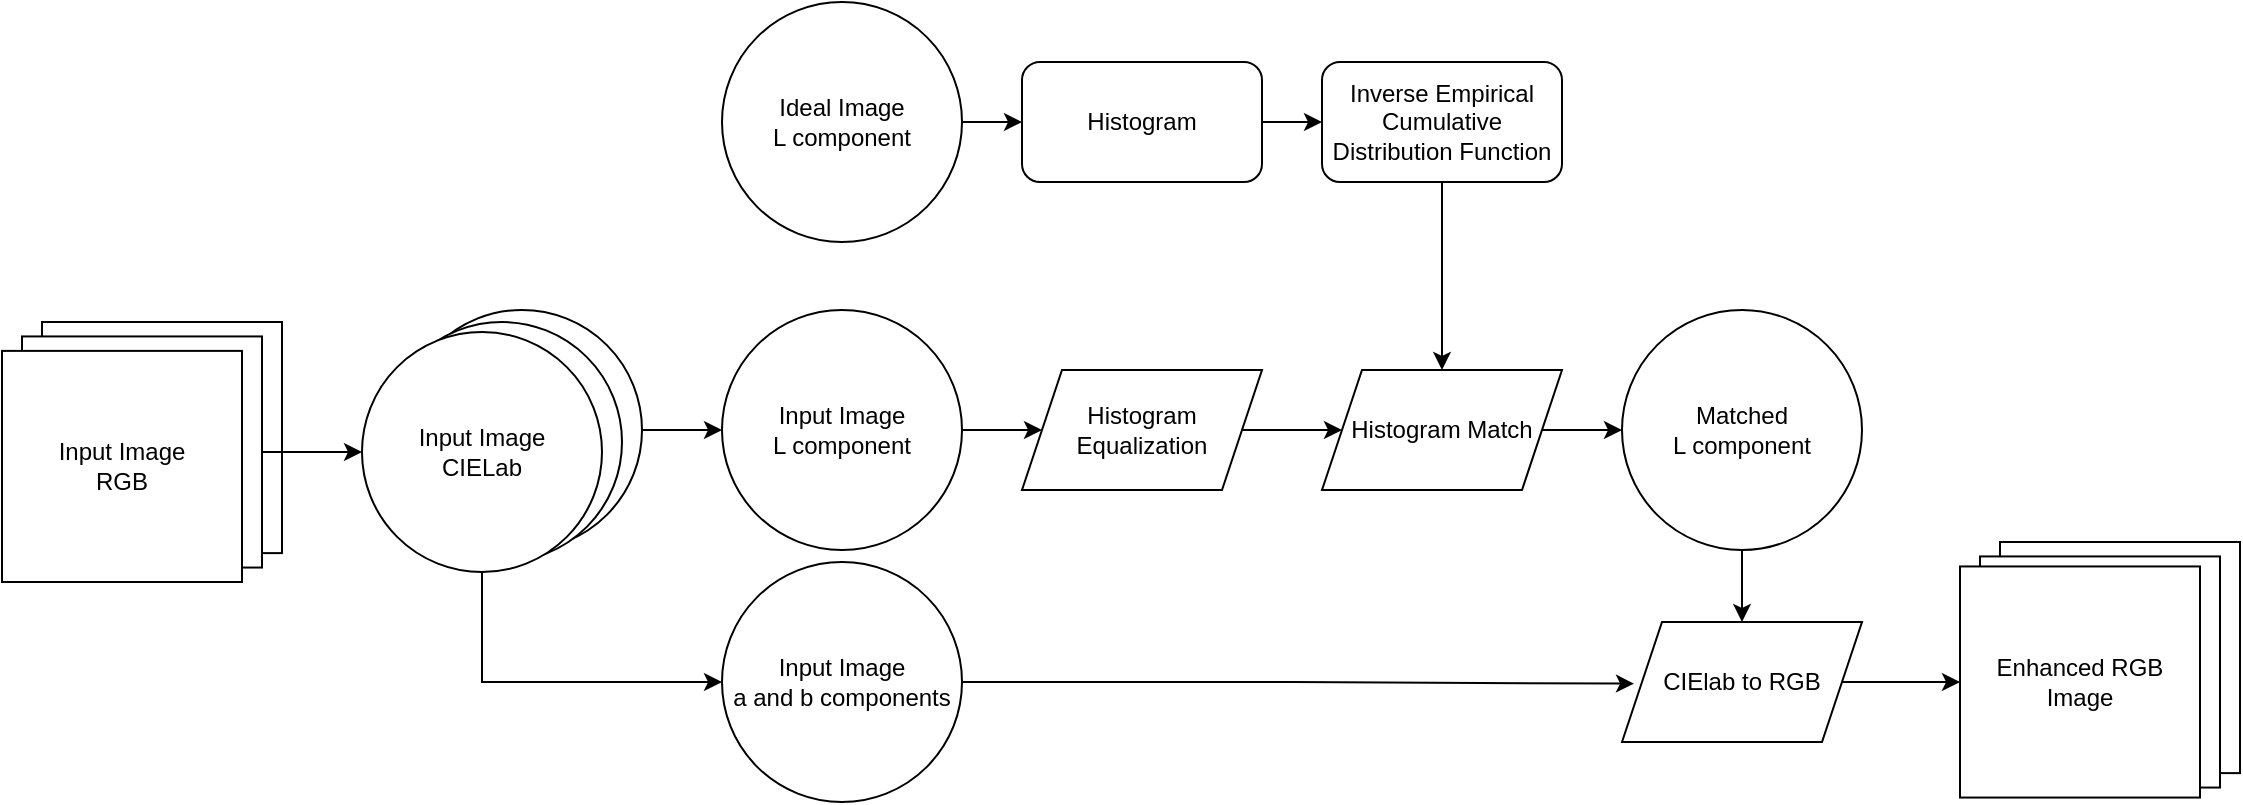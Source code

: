 <mxfile version="16.1.2" type="device"><diagram id="uT4m3THent_6GYk67ydA" name="Page-1"><mxGraphModel dx="1106" dy="847" grid="1" gridSize="10" guides="1" tooltips="1" connect="1" arrows="1" fold="1" page="1" pageScale="1" pageWidth="1169" pageHeight="827" math="1" shadow="0"><root><mxCell id="0"/><mxCell id="1" parent="0"/><mxCell id="Y9DIl9Vdv3eKoWED_QC7-4" value="" style="group" parent="1" vertex="1" connectable="0"><mxGeometry x="50" y="360" width="140" height="130" as="geometry"/></mxCell><mxCell id="Y9DIl9Vdv3eKoWED_QC7-3" value="" style="rounded=0;whiteSpace=wrap;html=1;" parent="Y9DIl9Vdv3eKoWED_QC7-4" vertex="1"><mxGeometry x="20" width="120.0" height="115.556" as="geometry"/></mxCell><mxCell id="Y9DIl9Vdv3eKoWED_QC7-2" value="" style="rounded=0;whiteSpace=wrap;html=1;" parent="Y9DIl9Vdv3eKoWED_QC7-4" vertex="1"><mxGeometry x="10" y="7.222" width="120.0" height="115.556" as="geometry"/></mxCell><mxCell id="Y9DIl9Vdv3eKoWED_QC7-1" value="Input Image&lt;br&gt;RGB" style="rounded=0;whiteSpace=wrap;html=1;" parent="Y9DIl9Vdv3eKoWED_QC7-4" vertex="1"><mxGeometry y="14.444" width="120.0" height="115.556" as="geometry"/></mxCell><mxCell id="Y9DIl9Vdv3eKoWED_QC7-25" value="" style="edgeStyle=orthogonalEdgeStyle;rounded=0;orthogonalLoop=1;jettySize=auto;html=1;" parent="1" source="Y9DIl9Vdv3eKoWED_QC7-8" target="Y9DIl9Vdv3eKoWED_QC7-17" edge="1"><mxGeometry relative="1" as="geometry"/></mxCell><mxCell id="Y9DIl9Vdv3eKoWED_QC7-8" value="Input Image&lt;br&gt;L component" style="ellipse;whiteSpace=wrap;html=1;aspect=fixed;" parent="1" vertex="1"><mxGeometry x="410" y="354" width="120" height="120" as="geometry"/></mxCell><mxCell id="Y9DIl9Vdv3eKoWED_QC7-20" value="" style="edgeStyle=orthogonalEdgeStyle;rounded=0;orthogonalLoop=1;jettySize=auto;html=1;" parent="1" source="Y9DIl9Vdv3eKoWED_QC7-9" target="Y9DIl9Vdv3eKoWED_QC7-12" edge="1"><mxGeometry relative="1" as="geometry"/></mxCell><mxCell id="Y9DIl9Vdv3eKoWED_QC7-9" value="Ideal Image&lt;br&gt;L component" style="ellipse;whiteSpace=wrap;html=1;aspect=fixed;" parent="1" vertex="1"><mxGeometry x="410" y="200" width="120" height="120" as="geometry"/></mxCell><mxCell id="Y9DIl9Vdv3eKoWED_QC7-21" value="" style="edgeStyle=orthogonalEdgeStyle;rounded=0;orthogonalLoop=1;jettySize=auto;html=1;" parent="1" source="Y9DIl9Vdv3eKoWED_QC7-12" target="Y9DIl9Vdv3eKoWED_QC7-14" edge="1"><mxGeometry relative="1" as="geometry"/></mxCell><mxCell id="Y9DIl9Vdv3eKoWED_QC7-12" value="Histogram" style="rounded=1;whiteSpace=wrap;html=1;" parent="1" vertex="1"><mxGeometry x="560" y="230" width="120" height="60" as="geometry"/></mxCell><mxCell id="Y9DIl9Vdv3eKoWED_QC7-28" value="" style="edgeStyle=orthogonalEdgeStyle;rounded=0;orthogonalLoop=1;jettySize=auto;html=1;" parent="1" source="Y9DIl9Vdv3eKoWED_QC7-14" target="Y9DIl9Vdv3eKoWED_QC7-18" edge="1"><mxGeometry relative="1" as="geometry"/></mxCell><mxCell id="Y9DIl9Vdv3eKoWED_QC7-14" value="Inverse Empirical Cumulative Distribution Function" style="rounded=1;whiteSpace=wrap;html=1;" parent="1" vertex="1"><mxGeometry x="710" y="230" width="120" height="60" as="geometry"/></mxCell><mxCell id="Y9DIl9Vdv3eKoWED_QC7-26" value="" style="edgeStyle=orthogonalEdgeStyle;rounded=0;orthogonalLoop=1;jettySize=auto;html=1;" parent="1" source="Y9DIl9Vdv3eKoWED_QC7-17" target="Y9DIl9Vdv3eKoWED_QC7-18" edge="1"><mxGeometry relative="1" as="geometry"/></mxCell><mxCell id="Y9DIl9Vdv3eKoWED_QC7-17" value="Histogram Equalization" style="shape=parallelogram;perimeter=parallelogramPerimeter;whiteSpace=wrap;html=1;fixedSize=1;" parent="1" vertex="1"><mxGeometry x="560" y="384" width="120" height="60" as="geometry"/></mxCell><mxCell id="Y9DIl9Vdv3eKoWED_QC7-27" value="" style="edgeStyle=orthogonalEdgeStyle;rounded=0;orthogonalLoop=1;jettySize=auto;html=1;" parent="1" source="Y9DIl9Vdv3eKoWED_QC7-18" target="Y9DIl9Vdv3eKoWED_QC7-19" edge="1"><mxGeometry relative="1" as="geometry"/></mxCell><mxCell id="Y9DIl9Vdv3eKoWED_QC7-18" value="Histogram Match" style="shape=parallelogram;perimeter=parallelogramPerimeter;whiteSpace=wrap;html=1;fixedSize=1;" parent="1" vertex="1"><mxGeometry x="710" y="384" width="120" height="60" as="geometry"/></mxCell><mxCell id="Y9DIl9Vdv3eKoWED_QC7-30" value="" style="edgeStyle=orthogonalEdgeStyle;rounded=0;orthogonalLoop=1;jettySize=auto;html=1;" parent="1" source="Y9DIl9Vdv3eKoWED_QC7-19" target="Y9DIl9Vdv3eKoWED_QC7-29" edge="1"><mxGeometry relative="1" as="geometry"/></mxCell><mxCell id="Y9DIl9Vdv3eKoWED_QC7-19" value="Matched&lt;br&gt;L component" style="ellipse;whiteSpace=wrap;html=1;aspect=fixed;" parent="1" vertex="1"><mxGeometry x="860" y="354" width="120" height="120" as="geometry"/></mxCell><mxCell id="Y9DIl9Vdv3eKoWED_QC7-23" value="" style="group" parent="1" vertex="1" connectable="0"><mxGeometry x="230" y="354" width="140" height="131" as="geometry"/></mxCell><mxCell id="Y9DIl9Vdv3eKoWED_QC7-7" value="" style="ellipse;whiteSpace=wrap;html=1;aspect=fixed;" parent="Y9DIl9Vdv3eKoWED_QC7-23" vertex="1"><mxGeometry x="20" width="120" height="120" as="geometry"/></mxCell><mxCell id="Y9DIl9Vdv3eKoWED_QC7-6" value="" style="ellipse;whiteSpace=wrap;html=1;aspect=fixed;" parent="Y9DIl9Vdv3eKoWED_QC7-23" vertex="1"><mxGeometry x="10" y="6" width="120" height="120" as="geometry"/></mxCell><mxCell id="Y9DIl9Vdv3eKoWED_QC7-5" value="Input Image&lt;br&gt;CIELab" style="ellipse;whiteSpace=wrap;html=1;aspect=fixed;" parent="Y9DIl9Vdv3eKoWED_QC7-23" vertex="1"><mxGeometry y="11" width="120" height="120" as="geometry"/></mxCell><mxCell id="Y9DIl9Vdv3eKoWED_QC7-24" value="" style="edgeStyle=orthogonalEdgeStyle;rounded=0;orthogonalLoop=1;jettySize=auto;html=1;" parent="1" source="Y9DIl9Vdv3eKoWED_QC7-7" target="Y9DIl9Vdv3eKoWED_QC7-8" edge="1"><mxGeometry relative="1" as="geometry"/></mxCell><mxCell id="Y9DIl9Vdv3eKoWED_QC7-41" value="" style="edgeStyle=orthogonalEdgeStyle;rounded=0;orthogonalLoop=1;jettySize=auto;html=1;" parent="1" source="Y9DIl9Vdv3eKoWED_QC7-29" target="Y9DIl9Vdv3eKoWED_QC7-40" edge="1"><mxGeometry relative="1" as="geometry"/></mxCell><mxCell id="Y9DIl9Vdv3eKoWED_QC7-29" value="CIElab to RGB" style="shape=parallelogram;perimeter=parallelogramPerimeter;whiteSpace=wrap;html=1;fixedSize=1;" parent="1" vertex="1"><mxGeometry x="860" y="510" width="120" height="60" as="geometry"/></mxCell><mxCell id="Y9DIl9Vdv3eKoWED_QC7-35" style="edgeStyle=orthogonalEdgeStyle;rounded=0;orthogonalLoop=1;jettySize=auto;html=1;entryX=0.05;entryY=0.514;entryDx=0;entryDy=0;entryPerimeter=0;" parent="1" source="Y9DIl9Vdv3eKoWED_QC7-33" target="Y9DIl9Vdv3eKoWED_QC7-29" edge="1"><mxGeometry relative="1" as="geometry"/></mxCell><mxCell id="Y9DIl9Vdv3eKoWED_QC7-33" value="Input Image&lt;br&gt;a and b components" style="ellipse;whiteSpace=wrap;html=1;aspect=fixed;" parent="1" vertex="1"><mxGeometry x="410" y="480" width="120" height="120" as="geometry"/></mxCell><mxCell id="Y9DIl9Vdv3eKoWED_QC7-34" style="edgeStyle=orthogonalEdgeStyle;rounded=0;orthogonalLoop=1;jettySize=auto;html=1;entryX=0;entryY=0.5;entryDx=0;entryDy=0;" parent="1" source="Y9DIl9Vdv3eKoWED_QC7-5" target="Y9DIl9Vdv3eKoWED_QC7-33" edge="1"><mxGeometry relative="1" as="geometry"><Array as="points"><mxPoint x="290" y="540"/></Array></mxGeometry></mxCell><mxCell id="Y9DIl9Vdv3eKoWED_QC7-36" value="" style="edgeStyle=orthogonalEdgeStyle;rounded=0;orthogonalLoop=1;jettySize=auto;html=1;" parent="1" source="Y9DIl9Vdv3eKoWED_QC7-2" target="Y9DIl9Vdv3eKoWED_QC7-5" edge="1"><mxGeometry relative="1" as="geometry"/></mxCell><mxCell id="Y9DIl9Vdv3eKoWED_QC7-37" value="" style="group" parent="1" vertex="1" connectable="0"><mxGeometry x="1029" y="470" width="140" height="130" as="geometry"/></mxCell><mxCell id="Y9DIl9Vdv3eKoWED_QC7-38" value="" style="rounded=0;whiteSpace=wrap;html=1;" parent="Y9DIl9Vdv3eKoWED_QC7-37" vertex="1"><mxGeometry x="20" width="120.0" height="115.556" as="geometry"/></mxCell><mxCell id="Y9DIl9Vdv3eKoWED_QC7-39" value="" style="rounded=0;whiteSpace=wrap;html=1;" parent="Y9DIl9Vdv3eKoWED_QC7-37" vertex="1"><mxGeometry x="10" y="7.222" width="120.0" height="115.556" as="geometry"/></mxCell><mxCell id="Y9DIl9Vdv3eKoWED_QC7-40" value="Enhanced RGB Image" style="rounded=0;whiteSpace=wrap;html=1;" parent="Y9DIl9Vdv3eKoWED_QC7-37" vertex="1"><mxGeometry y="12.224" width="120.0" height="115.556" as="geometry"/></mxCell></root></mxGraphModel></diagram></mxfile>
